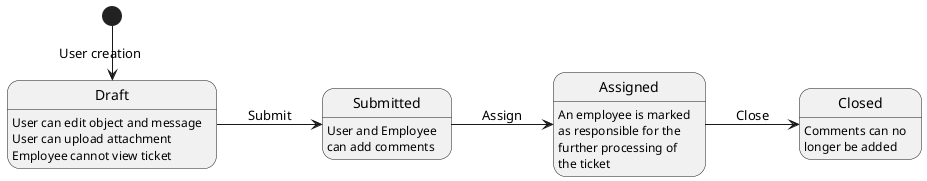 @startuml
left to right direction
[*] -> Draft: User creation
Draft --> Submitted: Submit
Submitted --> Assigned: Assign
Assigned --> Closed: Close

Draft: User can edit object and message
Draft: User can upload attachment
Draft: Employee cannot view ticket

Submitted: User and Employee
Submitted: can add comments

Assigned: An employee is marked
Assigned: as responsible for the
Assigned: further processing of
Assigned: the ticket

Closed: Comments can no
Closed: longer be added

@enduml